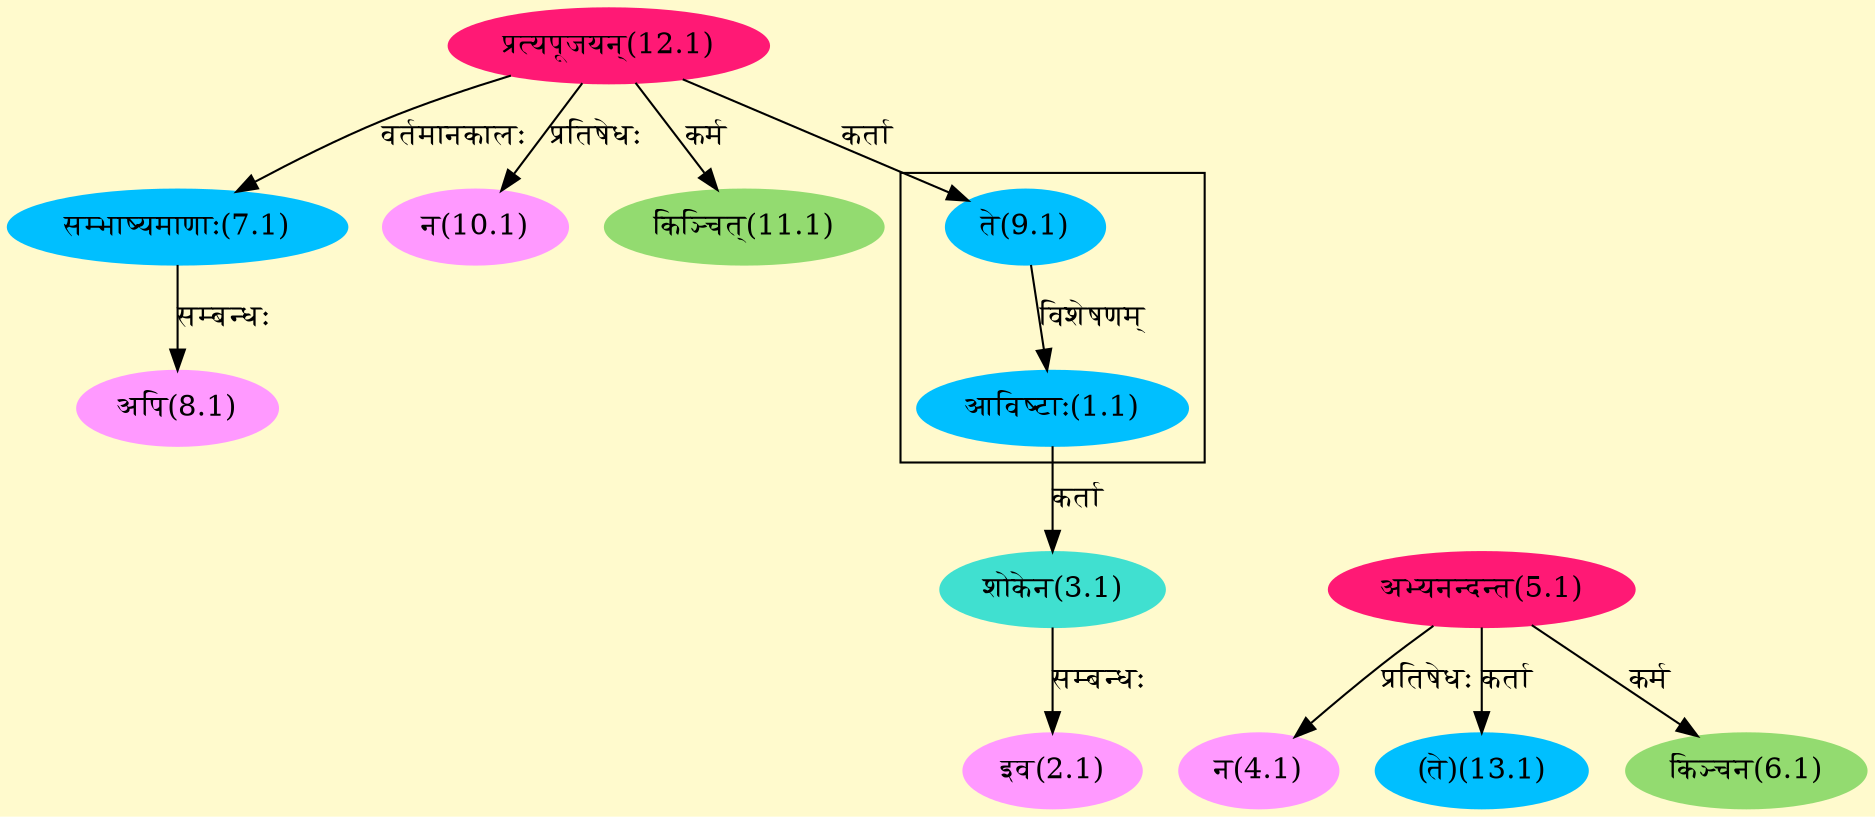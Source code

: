 digraph G{
rankdir=BT;
 compound=true;
 bgcolor="lemonchiffon1";

subgraph cluster_1{
Node1_1 [style=filled, color="#00BFFF" label = "आविष्टाः(1.1)"]
Node9_1 [style=filled, color="#00BFFF" label = "ते(9.1)"]

}
Node2_1 [style=filled, color="#FF99FF" label = "इव(2.1)"]
Node3_1 [style=filled, color="#40E0D0" label = "शोकेन(3.1)"]
Node1_1 [style=filled, color="#00BFFF" label = "आविष्टाः(1.1)"]
Node4_1 [style=filled, color="#FF99FF" label = "न(4.1)"]
Node5_1 [style=filled, color="#FF1975" label = "अभ्यनन्दन्त(5.1)"]
Node13_1 [style=filled, color="#00BFFF" label = "(ते)(13.1)"]
Node6_1 [style=filled, color="#93DB70" label = "किञ्चन(6.1)"]
Node7_1 [style=filled, color="#00BFFF" label = "सम्भाष्यमाणाः(7.1)"]
Node12_1 [style=filled, color="#FF1975" label = "प्रत्यपूजयन्(12.1)"]
Node8_1 [style=filled, color="#FF99FF" label = "अपि(8.1)"]
Node9_1 [style=filled, color="#00BFFF" label = "ते(9.1)"]
Node10_1 [style=filled, color="#FF99FF" label = "न(10.1)"]
Node11_1 [style=filled, color="#93DB70" label = "किञ्चित्(11.1)"]
/* Start of Relations section */

Node1_1 -> Node9_1 [  label="विशेषणम्"  dir="back" ]
Node2_1 -> Node3_1 [  label="सम्बन्धः"  dir="back" ]
Node3_1 -> Node1_1 [  label="कर्ता"  dir="back" ]
Node4_1 -> Node5_1 [  label="प्रतिषेधः"  dir="back" ]
Node6_1 -> Node5_1 [  label="कर्म"  dir="back" ]
Node7_1 -> Node12_1 [  label="वर्तमानकालः"  dir="back" ]
Node8_1 -> Node7_1 [  label="सम्बन्धः"  dir="back" ]
Node9_1 -> Node12_1 [  label="कर्ता"  dir="back" ]
Node10_1 -> Node12_1 [  label="प्रतिषेधः"  dir="back" ]
Node11_1 -> Node12_1 [  label="कर्म"  dir="back" ]
Node13_1 -> Node5_1 [  label="कर्ता"  dir="back" ]
}
